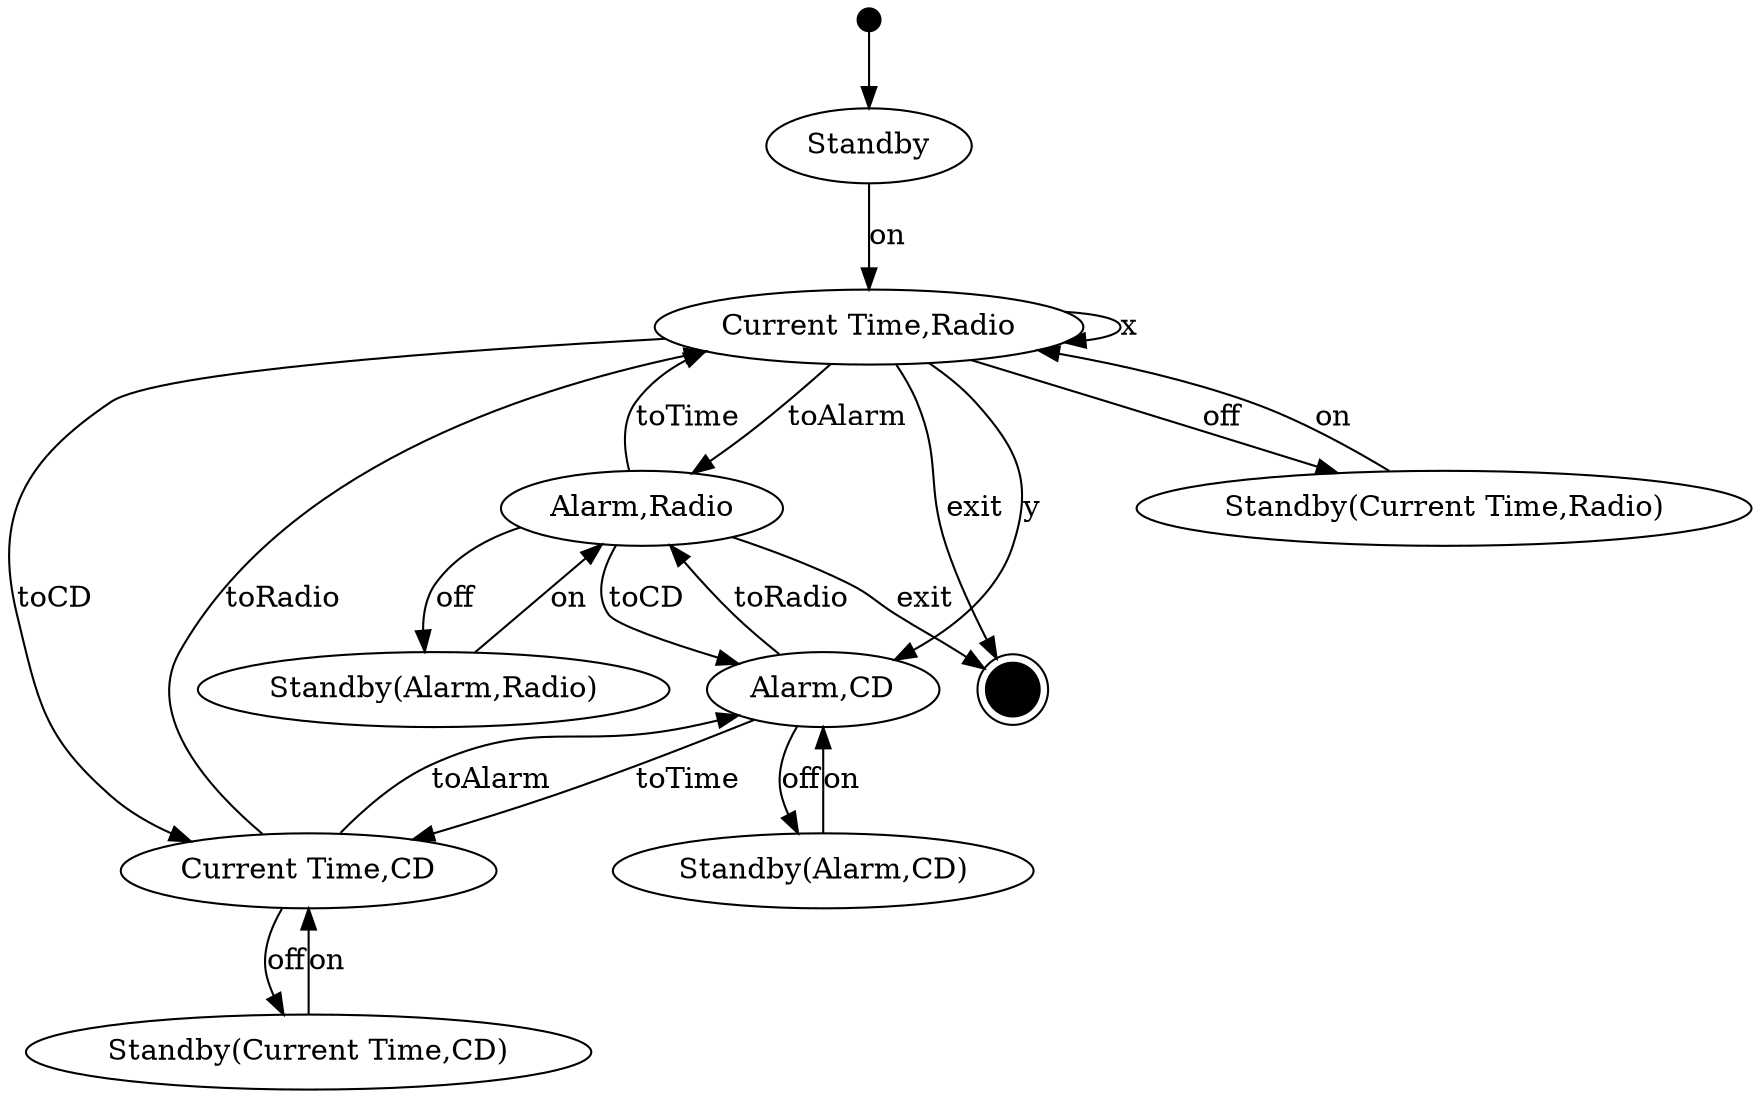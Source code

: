 // UML State Diagram
digraph {
	start [label="" fillcolor=black height=.15 shape=circle style=filled width=.15]
	start -> Standby
	Standby
	"Current Time,Radio"
	Standby -> "Current Time,Radio" [label=on]
	"Alarm,Radio"
	"Current Time,Radio" -> "Alarm,Radio" [label=toAlarm]
	"Current Time,Radio" -> "Current Time,Radio" [label=x]
	"Alarm,CD"
	"Current Time,Radio" -> "Alarm,CD" [label=y]
	"Current Time,CD"
	"Current Time,Radio" -> "Current Time,CD" [label=toCD]
	"Standby(Current Time,Radio)"
	"Current Time,Radio" -> "Standby(Current Time,Radio)" [label=off]
	"**" [fillcolor=black fontsize=2 height=0.015 shape=doublecircle style=filled width=0.015]
	"Current Time,Radio" -> "**" [label=exit]
	"Alarm,Radio" -> "Current Time,Radio" [label=toTime]
	"Alarm,Radio" -> "Alarm,CD" [label=toCD]
	"Standby(Alarm,Radio)"
	"Alarm,Radio" -> "Standby(Alarm,Radio)" [label=off]
	"Alarm,Radio" -> "**" [label=exit]
	"Current Time,CD" -> "Alarm,CD" [label=toAlarm]
	"Current Time,CD" -> "Current Time,Radio" [label=toRadio]
	"Standby(Current Time,CD)"
	"Current Time,CD" -> "Standby(Current Time,CD)" [label=off]
	"Alarm,CD" -> "Current Time,CD" [label=toTime]
	"Alarm,CD" -> "Alarm,Radio" [label=toRadio]
	"Standby(Alarm,CD)"
	"Alarm,CD" -> "Standby(Alarm,CD)" [label=off]
	"Standby(Current Time,Radio)" -> "Current Time,Radio" [label=on]
	"Standby(Alarm,Radio)" -> "Alarm,Radio" [label=on]
	"Standby(Alarm,CD)" -> "Alarm,CD" [label=on]
	"Standby(Current Time,CD)" -> "Current Time,CD" [label=on]
}
